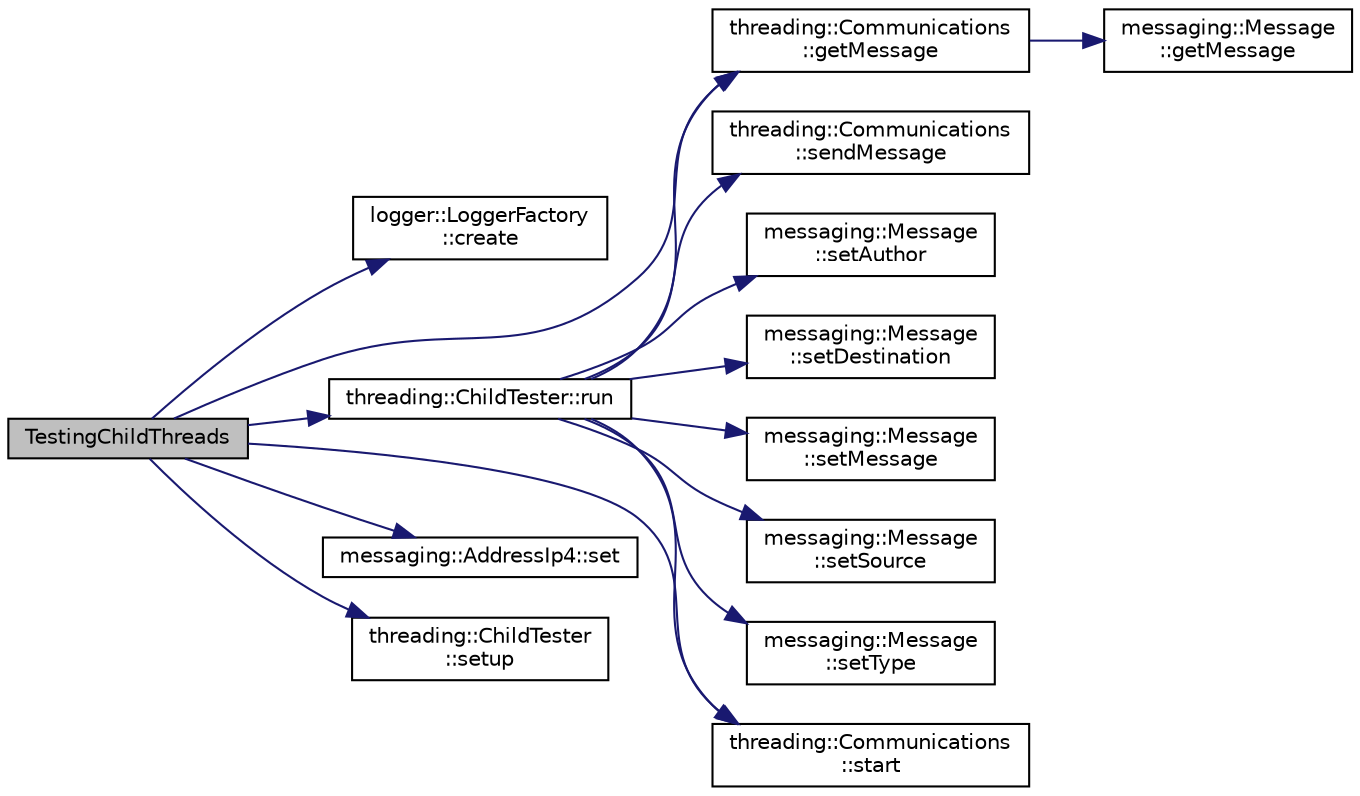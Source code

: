 digraph "TestingChildThreads"
{
 // LATEX_PDF_SIZE
  edge [fontname="Helvetica",fontsize="10",labelfontname="Helvetica",labelfontsize="10"];
  node [fontname="Helvetica",fontsize="10",shape=record];
  rankdir="LR";
  Node1 [label="TestingChildThreads",height=0.2,width=0.4,color="black", fillcolor="grey75", style="filled", fontcolor="black",tooltip="This is the best method, I mean function in the world."];
  Node1 -> Node2 [color="midnightblue",fontsize="10",style="solid",fontname="Helvetica"];
  Node2 [label="logger::LoggerFactory\l::create",height=0.2,width=0.4,color="black", fillcolor="white", style="filled",URL="$classlogger_1_1_logger_factory.html#ad30ef96fa81fae82fb969e49c7e5c4a7",tooltip=" "];
  Node1 -> Node3 [color="midnightblue",fontsize="10",style="solid",fontname="Helvetica"];
  Node3 [label="threading::Communications\l::getMessage",height=0.2,width=0.4,color="black", fillcolor="white", style="filled",URL="$classthreading_1_1_communications.html#acdd2033e83d33cb475c38bb3652a257c",tooltip=" "];
  Node3 -> Node4 [color="midnightblue",fontsize="10",style="solid",fontname="Helvetica"];
  Node4 [label="messaging::Message\l::getMessage",height=0.2,width=0.4,color="black", fillcolor="white", style="filled",URL="$classmessaging_1_1_message.html#a10e3fe197efff8565232d7df23d8c19c",tooltip=" "];
  Node1 -> Node5 [color="midnightblue",fontsize="10",style="solid",fontname="Helvetica"];
  Node5 [label="threading::ChildTester::run",height=0.2,width=0.4,color="black", fillcolor="white", style="filled",URL="$classthreading_1_1_child_tester.html#a2386c985f1d24cb6f143b658f4376ba5",tooltip=" "];
  Node5 -> Node3 [color="midnightblue",fontsize="10",style="solid",fontname="Helvetica"];
  Node5 -> Node6 [color="midnightblue",fontsize="10",style="solid",fontname="Helvetica"];
  Node6 [label="threading::Communications\l::sendMessage",height=0.2,width=0.4,color="black", fillcolor="white", style="filled",URL="$classthreading_1_1_communications.html#ada375187f772d76c0dc07bdde2a90ee1",tooltip=" "];
  Node5 -> Node7 [color="midnightblue",fontsize="10",style="solid",fontname="Helvetica"];
  Node7 [label="messaging::Message\l::setAuthor",height=0.2,width=0.4,color="black", fillcolor="white", style="filled",URL="$classmessaging_1_1_message.html#ab0f55e68e96819e721fb86f6325bedb1",tooltip=" "];
  Node5 -> Node8 [color="midnightblue",fontsize="10",style="solid",fontname="Helvetica"];
  Node8 [label="messaging::Message\l::setDestination",height=0.2,width=0.4,color="black", fillcolor="white", style="filled",URL="$classmessaging_1_1_message.html#a6a8474a05ea9ff0ea29c2fdc5933fd49",tooltip=" "];
  Node5 -> Node9 [color="midnightblue",fontsize="10",style="solid",fontname="Helvetica"];
  Node9 [label="messaging::Message\l::setMessage",height=0.2,width=0.4,color="black", fillcolor="white", style="filled",URL="$classmessaging_1_1_message.html#a598339cd6881bb7eff09d4b7102177b8",tooltip=" "];
  Node5 -> Node10 [color="midnightblue",fontsize="10",style="solid",fontname="Helvetica"];
  Node10 [label="messaging::Message\l::setSource",height=0.2,width=0.4,color="black", fillcolor="white", style="filled",URL="$classmessaging_1_1_message.html#ab4d378355cc6c101ab996abd69aa22a7",tooltip=" "];
  Node5 -> Node11 [color="midnightblue",fontsize="10",style="solid",fontname="Helvetica"];
  Node11 [label="messaging::Message\l::setType",height=0.2,width=0.4,color="black", fillcolor="white", style="filled",URL="$classmessaging_1_1_message.html#a62ee84a9b628706dff9f1828ea464d28",tooltip=" "];
  Node5 -> Node12 [color="midnightblue",fontsize="10",style="solid",fontname="Helvetica"];
  Node12 [label="threading::Communications\l::start",height=0.2,width=0.4,color="black", fillcolor="white", style="filled",URL="$classthreading_1_1_communications.html#ab3028ee8a9da98f0dd61f0af4644a504",tooltip=" "];
  Node1 -> Node13 [color="midnightblue",fontsize="10",style="solid",fontname="Helvetica"];
  Node13 [label="messaging::AddressIp4::set",height=0.2,width=0.4,color="black", fillcolor="white", style="filled",URL="$classmessaging_1_1_address_ip4.html#ad08d08fac93c0afb96b4061b6085281b",tooltip=" "];
  Node1 -> Node14 [color="midnightblue",fontsize="10",style="solid",fontname="Helvetica"];
  Node14 [label="threading::ChildTester\l::setup",height=0.2,width=0.4,color="black", fillcolor="white", style="filled",URL="$classthreading_1_1_child_tester.html#a050212b10dab399b7acc165f5eded92a",tooltip=" "];
  Node1 -> Node12 [color="midnightblue",fontsize="10",style="solid",fontname="Helvetica"];
}
